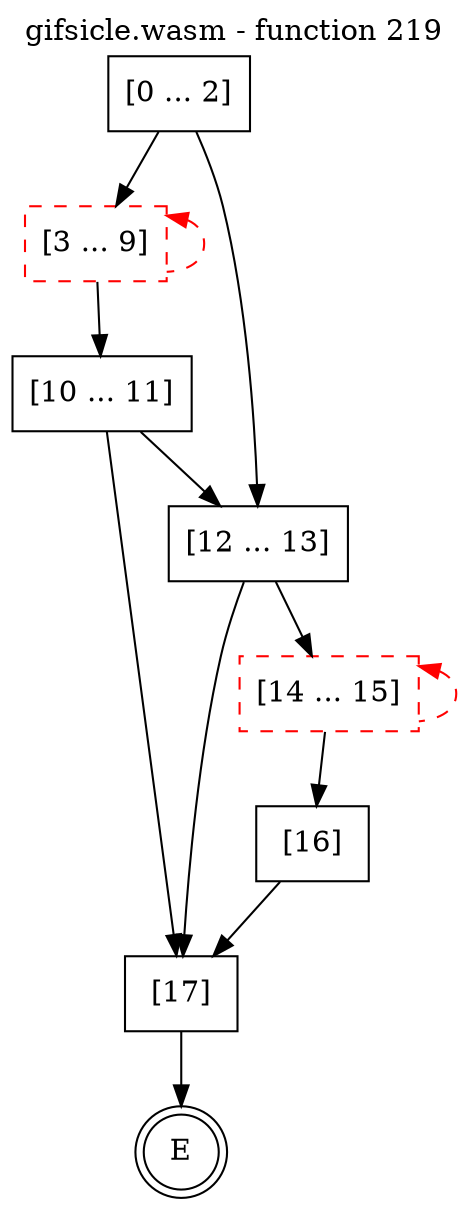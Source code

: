 digraph finite_state_machine {
    label = "gifsicle.wasm - function 219"
    labelloc =  t
    labelfontsize = 16
    labelfontcolor = black
    labelfontname = "Helvetica"
    node [shape = doublecircle]; E ;
    node [shape = box];
    node [shape=box, color=black, style=solid] 0[label="[0 ... 2]"]
    node [shape=box, color=red, style=dashed] 3[label="[3 ... 9]"]
    node [shape=box, color=black, style=solid] 10[label="[10 ... 11]"]
    node [shape=box, color=black, style=solid] 12[label="[12 ... 13]"]
    node [shape=box, color=red, style=dashed] 14[label="[14 ... 15]"]
    node [shape=box, color=black, style=solid] 16[label="[16]"]
    node [shape=box, color=black, style=solid] 17[label="[17]"]
    0 -> 3;
    0 -> 12;
    3 -> 10;
    3 -> 3[style="dashed" color="red" dir=back];
    10 -> 12;
    10 -> 17;
    12 -> 14;
    12 -> 17;
    14 -> 16;
    14 -> 14[style="dashed" color="red" dir=back];
    16 -> 17;
    17 -> E;
}
